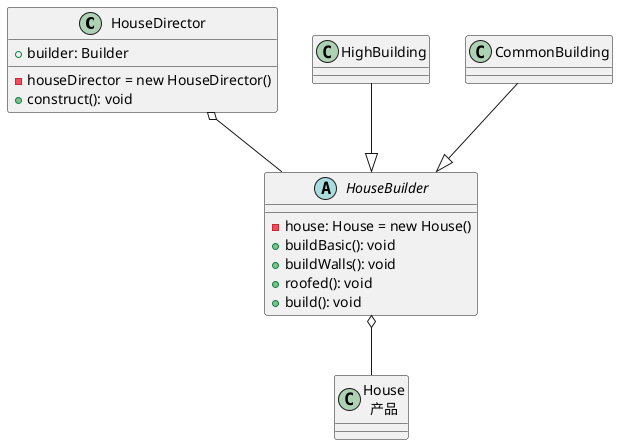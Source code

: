 @startuml

class "HouseDirector" as director {
    - houseDirector = new HouseDirector()
    + builder: Builder
    + construct(): void
}

abstract class "HouseBuilder" as builder {
    - house: House = new House()
    + buildBasic(): void
    + buildWalls(): void
    + roofed(): void
    + build(): void
}

class "HighBuilding" as concreteBuilder {
}

class "CommonBuilding" as concreteBuilder1 {
}

class "House\n产品" as product {}

director o-- builder
builder o-- product
concreteBuilder --|> builder
concreteBuilder1 --|> builder
@enduml